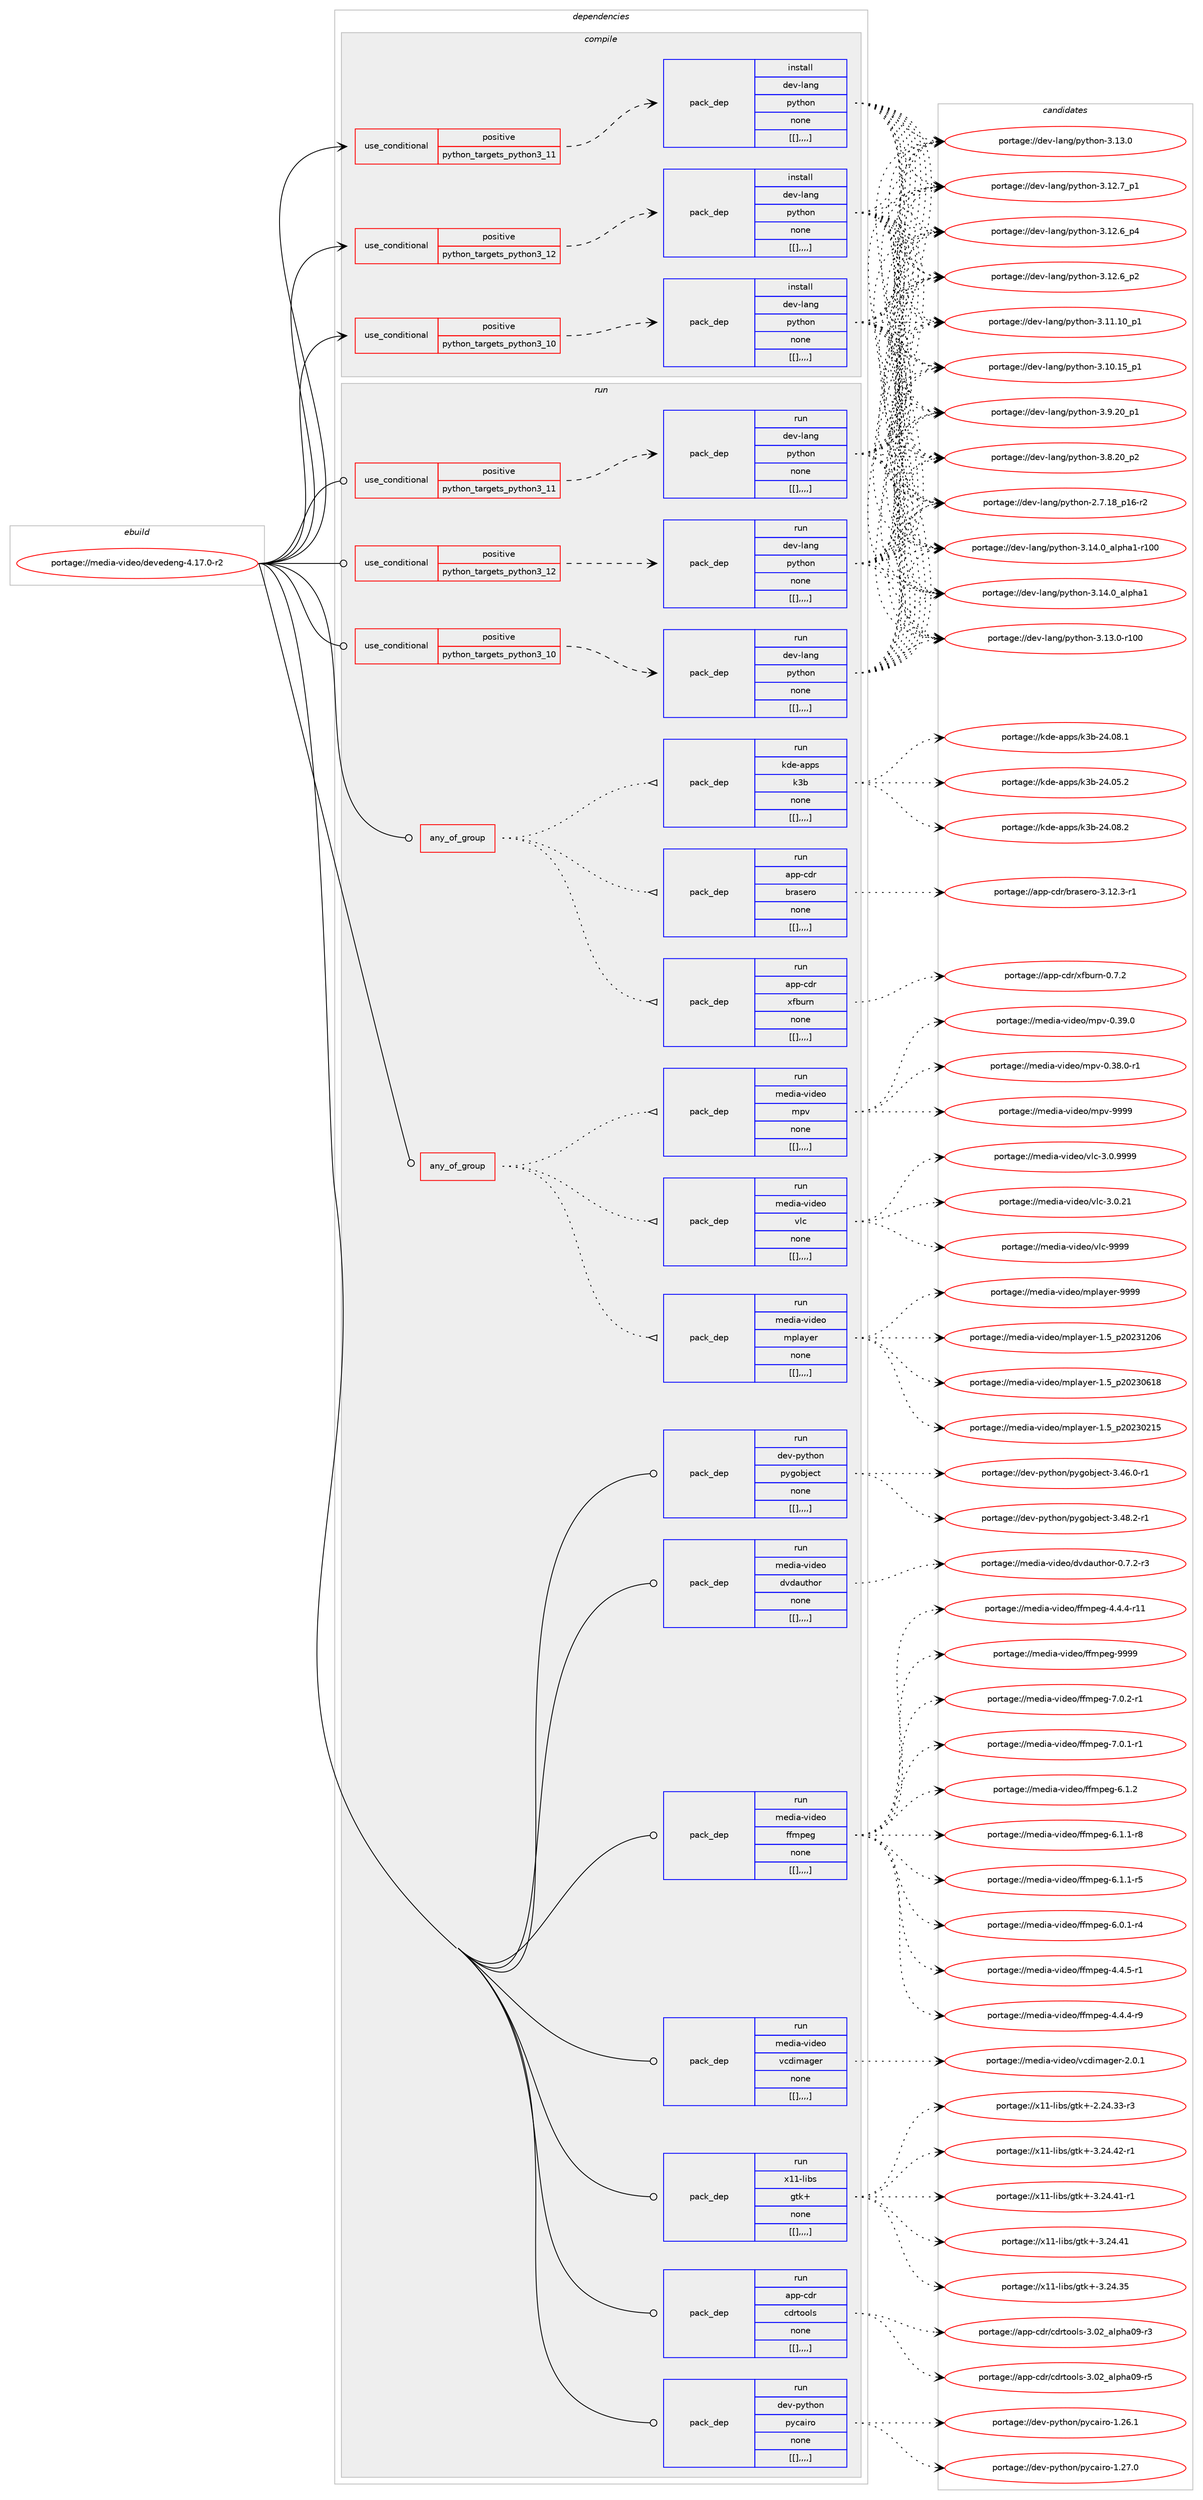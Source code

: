 digraph prolog {

# *************
# Graph options
# *************

newrank=true;
concentrate=true;
compound=true;
graph [rankdir=LR,fontname=Helvetica,fontsize=10,ranksep=1.5];#, ranksep=2.5, nodesep=0.2];
edge  [arrowhead=vee];
node  [fontname=Helvetica,fontsize=10];

# **********
# The ebuild
# **********

subgraph cluster_leftcol {
color=gray;
label=<<i>ebuild</i>>;
id [label="portage://media-video/devedeng-4.17.0-r2", color=red, width=4, href="../media-video/devedeng-4.17.0-r2.svg"];
}

# ****************
# The dependencies
# ****************

subgraph cluster_midcol {
color=gray;
label=<<i>dependencies</i>>;
subgraph cluster_compile {
fillcolor="#eeeeee";
style=filled;
label=<<i>compile</i>>;
subgraph cond88256 {
dependency346392 [label=<<TABLE BORDER="0" CELLBORDER="1" CELLSPACING="0" CELLPADDING="4"><TR><TD ROWSPAN="3" CELLPADDING="10">use_conditional</TD></TR><TR><TD>positive</TD></TR><TR><TD>python_targets_python3_10</TD></TR></TABLE>>, shape=none, color=red];
subgraph pack255346 {
dependency346403 [label=<<TABLE BORDER="0" CELLBORDER="1" CELLSPACING="0" CELLPADDING="4" WIDTH="220"><TR><TD ROWSPAN="6" CELLPADDING="30">pack_dep</TD></TR><TR><TD WIDTH="110">install</TD></TR><TR><TD>dev-lang</TD></TR><TR><TD>python</TD></TR><TR><TD>none</TD></TR><TR><TD>[[],,,,]</TD></TR></TABLE>>, shape=none, color=blue];
}
dependency346392:e -> dependency346403:w [weight=20,style="dashed",arrowhead="vee"];
}
id:e -> dependency346392:w [weight=20,style="solid",arrowhead="vee"];
subgraph cond88264 {
dependency346421 [label=<<TABLE BORDER="0" CELLBORDER="1" CELLSPACING="0" CELLPADDING="4"><TR><TD ROWSPAN="3" CELLPADDING="10">use_conditional</TD></TR><TR><TD>positive</TD></TR><TR><TD>python_targets_python3_11</TD></TR></TABLE>>, shape=none, color=red];
subgraph pack255364 {
dependency346428 [label=<<TABLE BORDER="0" CELLBORDER="1" CELLSPACING="0" CELLPADDING="4" WIDTH="220"><TR><TD ROWSPAN="6" CELLPADDING="30">pack_dep</TD></TR><TR><TD WIDTH="110">install</TD></TR><TR><TD>dev-lang</TD></TR><TR><TD>python</TD></TR><TR><TD>none</TD></TR><TR><TD>[[],,,,]</TD></TR></TABLE>>, shape=none, color=blue];
}
dependency346421:e -> dependency346428:w [weight=20,style="dashed",arrowhead="vee"];
}
id:e -> dependency346421:w [weight=20,style="solid",arrowhead="vee"];
subgraph cond88276 {
dependency346444 [label=<<TABLE BORDER="0" CELLBORDER="1" CELLSPACING="0" CELLPADDING="4"><TR><TD ROWSPAN="3" CELLPADDING="10">use_conditional</TD></TR><TR><TD>positive</TD></TR><TR><TD>python_targets_python3_12</TD></TR></TABLE>>, shape=none, color=red];
subgraph pack255376 {
dependency346448 [label=<<TABLE BORDER="0" CELLBORDER="1" CELLSPACING="0" CELLPADDING="4" WIDTH="220"><TR><TD ROWSPAN="6" CELLPADDING="30">pack_dep</TD></TR><TR><TD WIDTH="110">install</TD></TR><TR><TD>dev-lang</TD></TR><TR><TD>python</TD></TR><TR><TD>none</TD></TR><TR><TD>[[],,,,]</TD></TR></TABLE>>, shape=none, color=blue];
}
dependency346444:e -> dependency346448:w [weight=20,style="dashed",arrowhead="vee"];
}
id:e -> dependency346444:w [weight=20,style="solid",arrowhead="vee"];
}
subgraph cluster_compileandrun {
fillcolor="#eeeeee";
style=filled;
label=<<i>compile and run</i>>;
}
subgraph cluster_run {
fillcolor="#eeeeee";
style=filled;
label=<<i>run</i>>;
subgraph any2615 {
dependency346451 [label=<<TABLE BORDER="0" CELLBORDER="1" CELLSPACING="0" CELLPADDING="4"><TR><TD CELLPADDING="10">any_of_group</TD></TR></TABLE>>, shape=none, color=red];subgraph pack255378 {
dependency346453 [label=<<TABLE BORDER="0" CELLBORDER="1" CELLSPACING="0" CELLPADDING="4" WIDTH="220"><TR><TD ROWSPAN="6" CELLPADDING="30">pack_dep</TD></TR><TR><TD WIDTH="110">run</TD></TR><TR><TD>app-cdr</TD></TR><TR><TD>brasero</TD></TR><TR><TD>none</TD></TR><TR><TD>[[],,,,]</TD></TR></TABLE>>, shape=none, color=blue];
}
dependency346451:e -> dependency346453:w [weight=20,style="dotted",arrowhead="oinv"];
subgraph pack255381 {
dependency346463 [label=<<TABLE BORDER="0" CELLBORDER="1" CELLSPACING="0" CELLPADDING="4" WIDTH="220"><TR><TD ROWSPAN="6" CELLPADDING="30">pack_dep</TD></TR><TR><TD WIDTH="110">run</TD></TR><TR><TD>kde-apps</TD></TR><TR><TD>k3b</TD></TR><TR><TD>none</TD></TR><TR><TD>[[],,,,]</TD></TR></TABLE>>, shape=none, color=blue];
}
dependency346451:e -> dependency346463:w [weight=20,style="dotted",arrowhead="oinv"];
subgraph pack255516 {
dependency346662 [label=<<TABLE BORDER="0" CELLBORDER="1" CELLSPACING="0" CELLPADDING="4" WIDTH="220"><TR><TD ROWSPAN="6" CELLPADDING="30">pack_dep</TD></TR><TR><TD WIDTH="110">run</TD></TR><TR><TD>app-cdr</TD></TR><TR><TD>xfburn</TD></TR><TR><TD>none</TD></TR><TR><TD>[[],,,,]</TD></TR></TABLE>>, shape=none, color=blue];
}
dependency346451:e -> dependency346662:w [weight=20,style="dotted",arrowhead="oinv"];
}
id:e -> dependency346451:w [weight=20,style="solid",arrowhead="odot"];
subgraph any2618 {
dependency346671 [label=<<TABLE BORDER="0" CELLBORDER="1" CELLSPACING="0" CELLPADDING="4"><TR><TD CELLPADDING="10">any_of_group</TD></TR></TABLE>>, shape=none, color=red];subgraph pack255524 {
dependency346677 [label=<<TABLE BORDER="0" CELLBORDER="1" CELLSPACING="0" CELLPADDING="4" WIDTH="220"><TR><TD ROWSPAN="6" CELLPADDING="30">pack_dep</TD></TR><TR><TD WIDTH="110">run</TD></TR><TR><TD>media-video</TD></TR><TR><TD>vlc</TD></TR><TR><TD>none</TD></TR><TR><TD>[[],,,,]</TD></TR></TABLE>>, shape=none, color=blue];
}
dependency346671:e -> dependency346677:w [weight=20,style="dotted",arrowhead="oinv"];
subgraph pack255530 {
dependency346686 [label=<<TABLE BORDER="0" CELLBORDER="1" CELLSPACING="0" CELLPADDING="4" WIDTH="220"><TR><TD ROWSPAN="6" CELLPADDING="30">pack_dep</TD></TR><TR><TD WIDTH="110">run</TD></TR><TR><TD>media-video</TD></TR><TR><TD>mpv</TD></TR><TR><TD>none</TD></TR><TR><TD>[[],,,,]</TD></TR></TABLE>>, shape=none, color=blue];
}
dependency346671:e -> dependency346686:w [weight=20,style="dotted",arrowhead="oinv"];
subgraph pack255534 {
dependency346692 [label=<<TABLE BORDER="0" CELLBORDER="1" CELLSPACING="0" CELLPADDING="4" WIDTH="220"><TR><TD ROWSPAN="6" CELLPADDING="30">pack_dep</TD></TR><TR><TD WIDTH="110">run</TD></TR><TR><TD>media-video</TD></TR><TR><TD>mplayer</TD></TR><TR><TD>none</TD></TR><TR><TD>[[],,,,]</TD></TR></TABLE>>, shape=none, color=blue];
}
dependency346671:e -> dependency346692:w [weight=20,style="dotted",arrowhead="oinv"];
}
id:e -> dependency346671:w [weight=20,style="solid",arrowhead="odot"];
subgraph cond88357 {
dependency346697 [label=<<TABLE BORDER="0" CELLBORDER="1" CELLSPACING="0" CELLPADDING="4"><TR><TD ROWSPAN="3" CELLPADDING="10">use_conditional</TD></TR><TR><TD>positive</TD></TR><TR><TD>python_targets_python3_10</TD></TR></TABLE>>, shape=none, color=red];
subgraph pack255539 {
dependency346698 [label=<<TABLE BORDER="0" CELLBORDER="1" CELLSPACING="0" CELLPADDING="4" WIDTH="220"><TR><TD ROWSPAN="6" CELLPADDING="30">pack_dep</TD></TR><TR><TD WIDTH="110">run</TD></TR><TR><TD>dev-lang</TD></TR><TR><TD>python</TD></TR><TR><TD>none</TD></TR><TR><TD>[[],,,,]</TD></TR></TABLE>>, shape=none, color=blue];
}
dependency346697:e -> dependency346698:w [weight=20,style="dashed",arrowhead="vee"];
}
id:e -> dependency346697:w [weight=20,style="solid",arrowhead="odot"];
subgraph cond88359 {
dependency346703 [label=<<TABLE BORDER="0" CELLBORDER="1" CELLSPACING="0" CELLPADDING="4"><TR><TD ROWSPAN="3" CELLPADDING="10">use_conditional</TD></TR><TR><TD>positive</TD></TR><TR><TD>python_targets_python3_11</TD></TR></TABLE>>, shape=none, color=red];
subgraph pack255543 {
dependency346704 [label=<<TABLE BORDER="0" CELLBORDER="1" CELLSPACING="0" CELLPADDING="4" WIDTH="220"><TR><TD ROWSPAN="6" CELLPADDING="30">pack_dep</TD></TR><TR><TD WIDTH="110">run</TD></TR><TR><TD>dev-lang</TD></TR><TR><TD>python</TD></TR><TR><TD>none</TD></TR><TR><TD>[[],,,,]</TD></TR></TABLE>>, shape=none, color=blue];
}
dependency346703:e -> dependency346704:w [weight=20,style="dashed",arrowhead="vee"];
}
id:e -> dependency346703:w [weight=20,style="solid",arrowhead="odot"];
subgraph cond88362 {
dependency346709 [label=<<TABLE BORDER="0" CELLBORDER="1" CELLSPACING="0" CELLPADDING="4"><TR><TD ROWSPAN="3" CELLPADDING="10">use_conditional</TD></TR><TR><TD>positive</TD></TR><TR><TD>python_targets_python3_12</TD></TR></TABLE>>, shape=none, color=red];
subgraph pack255666 {
dependency346910 [label=<<TABLE BORDER="0" CELLBORDER="1" CELLSPACING="0" CELLPADDING="4" WIDTH="220"><TR><TD ROWSPAN="6" CELLPADDING="30">pack_dep</TD></TR><TR><TD WIDTH="110">run</TD></TR><TR><TD>dev-lang</TD></TR><TR><TD>python</TD></TR><TR><TD>none</TD></TR><TR><TD>[[],,,,]</TD></TR></TABLE>>, shape=none, color=blue];
}
dependency346709:e -> dependency346910:w [weight=20,style="dashed",arrowhead="vee"];
}
id:e -> dependency346709:w [weight=20,style="solid",arrowhead="odot"];
subgraph pack255680 {
dependency346951 [label=<<TABLE BORDER="0" CELLBORDER="1" CELLSPACING="0" CELLPADDING="4" WIDTH="220"><TR><TD ROWSPAN="6" CELLPADDING="30">pack_dep</TD></TR><TR><TD WIDTH="110">run</TD></TR><TR><TD>app-cdr</TD></TR><TR><TD>cdrtools</TD></TR><TR><TD>none</TD></TR><TR><TD>[[],,,,]</TD></TR></TABLE>>, shape=none, color=blue];
}
id:e -> dependency346951:w [weight=20,style="solid",arrowhead="odot"];
subgraph pack255715 {
dependency346983 [label=<<TABLE BORDER="0" CELLBORDER="1" CELLSPACING="0" CELLPADDING="4" WIDTH="220"><TR><TD ROWSPAN="6" CELLPADDING="30">pack_dep</TD></TR><TR><TD WIDTH="110">run</TD></TR><TR><TD>dev-python</TD></TR><TR><TD>pycairo</TD></TR><TR><TD>none</TD></TR><TR><TD>[[],,,,]</TD></TR></TABLE>>, shape=none, color=blue];
}
id:e -> dependency346983:w [weight=20,style="solid",arrowhead="odot"];
subgraph pack255720 {
dependency346990 [label=<<TABLE BORDER="0" CELLBORDER="1" CELLSPACING="0" CELLPADDING="4" WIDTH="220"><TR><TD ROWSPAN="6" CELLPADDING="30">pack_dep</TD></TR><TR><TD WIDTH="110">run</TD></TR><TR><TD>dev-python</TD></TR><TR><TD>pygobject</TD></TR><TR><TD>none</TD></TR><TR><TD>[[],,,,]</TD></TR></TABLE>>, shape=none, color=blue];
}
id:e -> dependency346990:w [weight=20,style="solid",arrowhead="odot"];
subgraph pack255729 {
dependency347002 [label=<<TABLE BORDER="0" CELLBORDER="1" CELLSPACING="0" CELLPADDING="4" WIDTH="220"><TR><TD ROWSPAN="6" CELLPADDING="30">pack_dep</TD></TR><TR><TD WIDTH="110">run</TD></TR><TR><TD>media-video</TD></TR><TR><TD>dvdauthor</TD></TR><TR><TD>none</TD></TR><TR><TD>[[],,,,]</TD></TR></TABLE>>, shape=none, color=blue];
}
id:e -> dependency347002:w [weight=20,style="solid",arrowhead="odot"];
subgraph pack255736 {
dependency347029 [label=<<TABLE BORDER="0" CELLBORDER="1" CELLSPACING="0" CELLPADDING="4" WIDTH="220"><TR><TD ROWSPAN="6" CELLPADDING="30">pack_dep</TD></TR><TR><TD WIDTH="110">run</TD></TR><TR><TD>media-video</TD></TR><TR><TD>ffmpeg</TD></TR><TR><TD>none</TD></TR><TR><TD>[[],,,,]</TD></TR></TABLE>>, shape=none, color=blue];
}
id:e -> dependency347029:w [weight=20,style="solid",arrowhead="odot"];
subgraph pack255753 {
dependency347036 [label=<<TABLE BORDER="0" CELLBORDER="1" CELLSPACING="0" CELLPADDING="4" WIDTH="220"><TR><TD ROWSPAN="6" CELLPADDING="30">pack_dep</TD></TR><TR><TD WIDTH="110">run</TD></TR><TR><TD>media-video</TD></TR><TR><TD>vcdimager</TD></TR><TR><TD>none</TD></TR><TR><TD>[[],,,,]</TD></TR></TABLE>>, shape=none, color=blue];
}
id:e -> dependency347036:w [weight=20,style="solid",arrowhead="odot"];
subgraph pack255757 {
dependency347048 [label=<<TABLE BORDER="0" CELLBORDER="1" CELLSPACING="0" CELLPADDING="4" WIDTH="220"><TR><TD ROWSPAN="6" CELLPADDING="30">pack_dep</TD></TR><TR><TD WIDTH="110">run</TD></TR><TR><TD>x11-libs</TD></TR><TR><TD>gtk+</TD></TR><TR><TD>none</TD></TR><TR><TD>[[],,,,]</TD></TR></TABLE>>, shape=none, color=blue];
}
id:e -> dependency347048:w [weight=20,style="solid",arrowhead="odot"];
}
}

# **************
# The candidates
# **************

subgraph cluster_choices {
rank=same;
color=gray;
label=<<i>candidates</i>>;

subgraph choice254308 {
color=black;
nodesep=1;
choice100101118451089711010347112121116104111110455146495246489597108112104974945114494848 [label="portage://dev-lang/python-3.14.0_alpha1-r100", color=red, width=4,href="../dev-lang/python-3.14.0_alpha1-r100.svg"];
choice1001011184510897110103471121211161041111104551464952464895971081121049749 [label="portage://dev-lang/python-3.14.0_alpha1", color=red, width=4,href="../dev-lang/python-3.14.0_alpha1.svg"];
choice1001011184510897110103471121211161041111104551464951464845114494848 [label="portage://dev-lang/python-3.13.0-r100", color=red, width=4,href="../dev-lang/python-3.13.0-r100.svg"];
choice10010111845108971101034711212111610411111045514649514648 [label="portage://dev-lang/python-3.13.0", color=red, width=4,href="../dev-lang/python-3.13.0.svg"];
choice100101118451089711010347112121116104111110455146495046559511249 [label="portage://dev-lang/python-3.12.7_p1", color=red, width=4,href="../dev-lang/python-3.12.7_p1.svg"];
choice100101118451089711010347112121116104111110455146495046549511252 [label="portage://dev-lang/python-3.12.6_p4", color=red, width=4,href="../dev-lang/python-3.12.6_p4.svg"];
choice100101118451089711010347112121116104111110455146495046549511250 [label="portage://dev-lang/python-3.12.6_p2", color=red, width=4,href="../dev-lang/python-3.12.6_p2.svg"];
choice10010111845108971101034711212111610411111045514649494649489511249 [label="portage://dev-lang/python-3.11.10_p1", color=red, width=4,href="../dev-lang/python-3.11.10_p1.svg"];
choice10010111845108971101034711212111610411111045514649484649539511249 [label="portage://dev-lang/python-3.10.15_p1", color=red, width=4,href="../dev-lang/python-3.10.15_p1.svg"];
choice100101118451089711010347112121116104111110455146574650489511249 [label="portage://dev-lang/python-3.9.20_p1", color=red, width=4,href="../dev-lang/python-3.9.20_p1.svg"];
choice100101118451089711010347112121116104111110455146564650489511250 [label="portage://dev-lang/python-3.8.20_p2", color=red, width=4,href="../dev-lang/python-3.8.20_p2.svg"];
choice100101118451089711010347112121116104111110455046554649569511249544511450 [label="portage://dev-lang/python-2.7.18_p16-r2", color=red, width=4,href="../dev-lang/python-2.7.18_p16-r2.svg"];
dependency346403:e -> choice100101118451089711010347112121116104111110455146495246489597108112104974945114494848:w [style=dotted,weight="100"];
dependency346403:e -> choice1001011184510897110103471121211161041111104551464952464895971081121049749:w [style=dotted,weight="100"];
dependency346403:e -> choice1001011184510897110103471121211161041111104551464951464845114494848:w [style=dotted,weight="100"];
dependency346403:e -> choice10010111845108971101034711212111610411111045514649514648:w [style=dotted,weight="100"];
dependency346403:e -> choice100101118451089711010347112121116104111110455146495046559511249:w [style=dotted,weight="100"];
dependency346403:e -> choice100101118451089711010347112121116104111110455146495046549511252:w [style=dotted,weight="100"];
dependency346403:e -> choice100101118451089711010347112121116104111110455146495046549511250:w [style=dotted,weight="100"];
dependency346403:e -> choice10010111845108971101034711212111610411111045514649494649489511249:w [style=dotted,weight="100"];
dependency346403:e -> choice10010111845108971101034711212111610411111045514649484649539511249:w [style=dotted,weight="100"];
dependency346403:e -> choice100101118451089711010347112121116104111110455146574650489511249:w [style=dotted,weight="100"];
dependency346403:e -> choice100101118451089711010347112121116104111110455146564650489511250:w [style=dotted,weight="100"];
dependency346403:e -> choice100101118451089711010347112121116104111110455046554649569511249544511450:w [style=dotted,weight="100"];
}
subgraph choice254319 {
color=black;
nodesep=1;
choice100101118451089711010347112121116104111110455146495246489597108112104974945114494848 [label="portage://dev-lang/python-3.14.0_alpha1-r100", color=red, width=4,href="../dev-lang/python-3.14.0_alpha1-r100.svg"];
choice1001011184510897110103471121211161041111104551464952464895971081121049749 [label="portage://dev-lang/python-3.14.0_alpha1", color=red, width=4,href="../dev-lang/python-3.14.0_alpha1.svg"];
choice1001011184510897110103471121211161041111104551464951464845114494848 [label="portage://dev-lang/python-3.13.0-r100", color=red, width=4,href="../dev-lang/python-3.13.0-r100.svg"];
choice10010111845108971101034711212111610411111045514649514648 [label="portage://dev-lang/python-3.13.0", color=red, width=4,href="../dev-lang/python-3.13.0.svg"];
choice100101118451089711010347112121116104111110455146495046559511249 [label="portage://dev-lang/python-3.12.7_p1", color=red, width=4,href="../dev-lang/python-3.12.7_p1.svg"];
choice100101118451089711010347112121116104111110455146495046549511252 [label="portage://dev-lang/python-3.12.6_p4", color=red, width=4,href="../dev-lang/python-3.12.6_p4.svg"];
choice100101118451089711010347112121116104111110455146495046549511250 [label="portage://dev-lang/python-3.12.6_p2", color=red, width=4,href="../dev-lang/python-3.12.6_p2.svg"];
choice10010111845108971101034711212111610411111045514649494649489511249 [label="portage://dev-lang/python-3.11.10_p1", color=red, width=4,href="../dev-lang/python-3.11.10_p1.svg"];
choice10010111845108971101034711212111610411111045514649484649539511249 [label="portage://dev-lang/python-3.10.15_p1", color=red, width=4,href="../dev-lang/python-3.10.15_p1.svg"];
choice100101118451089711010347112121116104111110455146574650489511249 [label="portage://dev-lang/python-3.9.20_p1", color=red, width=4,href="../dev-lang/python-3.9.20_p1.svg"];
choice100101118451089711010347112121116104111110455146564650489511250 [label="portage://dev-lang/python-3.8.20_p2", color=red, width=4,href="../dev-lang/python-3.8.20_p2.svg"];
choice100101118451089711010347112121116104111110455046554649569511249544511450 [label="portage://dev-lang/python-2.7.18_p16-r2", color=red, width=4,href="../dev-lang/python-2.7.18_p16-r2.svg"];
dependency346428:e -> choice100101118451089711010347112121116104111110455146495246489597108112104974945114494848:w [style=dotted,weight="100"];
dependency346428:e -> choice1001011184510897110103471121211161041111104551464952464895971081121049749:w [style=dotted,weight="100"];
dependency346428:e -> choice1001011184510897110103471121211161041111104551464951464845114494848:w [style=dotted,weight="100"];
dependency346428:e -> choice10010111845108971101034711212111610411111045514649514648:w [style=dotted,weight="100"];
dependency346428:e -> choice100101118451089711010347112121116104111110455146495046559511249:w [style=dotted,weight="100"];
dependency346428:e -> choice100101118451089711010347112121116104111110455146495046549511252:w [style=dotted,weight="100"];
dependency346428:e -> choice100101118451089711010347112121116104111110455146495046549511250:w [style=dotted,weight="100"];
dependency346428:e -> choice10010111845108971101034711212111610411111045514649494649489511249:w [style=dotted,weight="100"];
dependency346428:e -> choice10010111845108971101034711212111610411111045514649484649539511249:w [style=dotted,weight="100"];
dependency346428:e -> choice100101118451089711010347112121116104111110455146574650489511249:w [style=dotted,weight="100"];
dependency346428:e -> choice100101118451089711010347112121116104111110455146564650489511250:w [style=dotted,weight="100"];
dependency346428:e -> choice100101118451089711010347112121116104111110455046554649569511249544511450:w [style=dotted,weight="100"];
}
subgraph choice254386 {
color=black;
nodesep=1;
choice100101118451089711010347112121116104111110455146495246489597108112104974945114494848 [label="portage://dev-lang/python-3.14.0_alpha1-r100", color=red, width=4,href="../dev-lang/python-3.14.0_alpha1-r100.svg"];
choice1001011184510897110103471121211161041111104551464952464895971081121049749 [label="portage://dev-lang/python-3.14.0_alpha1", color=red, width=4,href="../dev-lang/python-3.14.0_alpha1.svg"];
choice1001011184510897110103471121211161041111104551464951464845114494848 [label="portage://dev-lang/python-3.13.0-r100", color=red, width=4,href="../dev-lang/python-3.13.0-r100.svg"];
choice10010111845108971101034711212111610411111045514649514648 [label="portage://dev-lang/python-3.13.0", color=red, width=4,href="../dev-lang/python-3.13.0.svg"];
choice100101118451089711010347112121116104111110455146495046559511249 [label="portage://dev-lang/python-3.12.7_p1", color=red, width=4,href="../dev-lang/python-3.12.7_p1.svg"];
choice100101118451089711010347112121116104111110455146495046549511252 [label="portage://dev-lang/python-3.12.6_p4", color=red, width=4,href="../dev-lang/python-3.12.6_p4.svg"];
choice100101118451089711010347112121116104111110455146495046549511250 [label="portage://dev-lang/python-3.12.6_p2", color=red, width=4,href="../dev-lang/python-3.12.6_p2.svg"];
choice10010111845108971101034711212111610411111045514649494649489511249 [label="portage://dev-lang/python-3.11.10_p1", color=red, width=4,href="../dev-lang/python-3.11.10_p1.svg"];
choice10010111845108971101034711212111610411111045514649484649539511249 [label="portage://dev-lang/python-3.10.15_p1", color=red, width=4,href="../dev-lang/python-3.10.15_p1.svg"];
choice100101118451089711010347112121116104111110455146574650489511249 [label="portage://dev-lang/python-3.9.20_p1", color=red, width=4,href="../dev-lang/python-3.9.20_p1.svg"];
choice100101118451089711010347112121116104111110455146564650489511250 [label="portage://dev-lang/python-3.8.20_p2", color=red, width=4,href="../dev-lang/python-3.8.20_p2.svg"];
choice100101118451089711010347112121116104111110455046554649569511249544511450 [label="portage://dev-lang/python-2.7.18_p16-r2", color=red, width=4,href="../dev-lang/python-2.7.18_p16-r2.svg"];
dependency346448:e -> choice100101118451089711010347112121116104111110455146495246489597108112104974945114494848:w [style=dotted,weight="100"];
dependency346448:e -> choice1001011184510897110103471121211161041111104551464952464895971081121049749:w [style=dotted,weight="100"];
dependency346448:e -> choice1001011184510897110103471121211161041111104551464951464845114494848:w [style=dotted,weight="100"];
dependency346448:e -> choice10010111845108971101034711212111610411111045514649514648:w [style=dotted,weight="100"];
dependency346448:e -> choice100101118451089711010347112121116104111110455146495046559511249:w [style=dotted,weight="100"];
dependency346448:e -> choice100101118451089711010347112121116104111110455146495046549511252:w [style=dotted,weight="100"];
dependency346448:e -> choice100101118451089711010347112121116104111110455146495046549511250:w [style=dotted,weight="100"];
dependency346448:e -> choice10010111845108971101034711212111610411111045514649494649489511249:w [style=dotted,weight="100"];
dependency346448:e -> choice10010111845108971101034711212111610411111045514649484649539511249:w [style=dotted,weight="100"];
dependency346448:e -> choice100101118451089711010347112121116104111110455146574650489511249:w [style=dotted,weight="100"];
dependency346448:e -> choice100101118451089711010347112121116104111110455146564650489511250:w [style=dotted,weight="100"];
dependency346448:e -> choice100101118451089711010347112121116104111110455046554649569511249544511450:w [style=dotted,weight="100"];
}
subgraph choice254424 {
color=black;
nodesep=1;
choice971121124599100114479811497115101114111455146495046514511449 [label="portage://app-cdr/brasero-3.12.3-r1", color=red, width=4,href="../app-cdr/brasero-3.12.3-r1.svg"];
dependency346453:e -> choice971121124599100114479811497115101114111455146495046514511449:w [style=dotted,weight="100"];
}
subgraph choice254428 {
color=black;
nodesep=1;
choice10710010145971121121154710751984550524648564650 [label="portage://kde-apps/k3b-24.08.2", color=red, width=4,href="../kde-apps/k3b-24.08.2.svg"];
choice10710010145971121121154710751984550524648564649 [label="portage://kde-apps/k3b-24.08.1", color=red, width=4,href="../kde-apps/k3b-24.08.1.svg"];
choice10710010145971121121154710751984550524648534650 [label="portage://kde-apps/k3b-24.05.2", color=red, width=4,href="../kde-apps/k3b-24.05.2.svg"];
dependency346463:e -> choice10710010145971121121154710751984550524648564650:w [style=dotted,weight="100"];
dependency346463:e -> choice10710010145971121121154710751984550524648564649:w [style=dotted,weight="100"];
dependency346463:e -> choice10710010145971121121154710751984550524648534650:w [style=dotted,weight="100"];
}
subgraph choice254446 {
color=black;
nodesep=1;
choice9711211245991001144712010298117114110454846554650 [label="portage://app-cdr/xfburn-0.7.2", color=red, width=4,href="../app-cdr/xfburn-0.7.2.svg"];
dependency346662:e -> choice9711211245991001144712010298117114110454846554650:w [style=dotted,weight="100"];
}
subgraph choice254451 {
color=black;
nodesep=1;
choice109101100105974511810510010111147118108994557575757 [label="portage://media-video/vlc-9999", color=red, width=4,href="../media-video/vlc-9999.svg"];
choice10910110010597451181051001011114711810899455146484657575757 [label="portage://media-video/vlc-3.0.9999", color=red, width=4,href="../media-video/vlc-3.0.9999.svg"];
choice1091011001059745118105100101111471181089945514648465049 [label="portage://media-video/vlc-3.0.21", color=red, width=4,href="../media-video/vlc-3.0.21.svg"];
dependency346677:e -> choice109101100105974511810510010111147118108994557575757:w [style=dotted,weight="100"];
dependency346677:e -> choice10910110010597451181051001011114711810899455146484657575757:w [style=dotted,weight="100"];
dependency346677:e -> choice1091011001059745118105100101111471181089945514648465049:w [style=dotted,weight="100"];
}
subgraph choice254475 {
color=black;
nodesep=1;
choice1091011001059745118105100101111471091121184557575757 [label="portage://media-video/mpv-9999", color=red, width=4,href="../media-video/mpv-9999.svg"];
choice10910110010597451181051001011114710911211845484651574648 [label="portage://media-video/mpv-0.39.0", color=red, width=4,href="../media-video/mpv-0.39.0.svg"];
choice109101100105974511810510010111147109112118454846515646484511449 [label="portage://media-video/mpv-0.38.0-r1", color=red, width=4,href="../media-video/mpv-0.38.0-r1.svg"];
dependency346686:e -> choice1091011001059745118105100101111471091121184557575757:w [style=dotted,weight="100"];
dependency346686:e -> choice10910110010597451181051001011114710911211845484651574648:w [style=dotted,weight="100"];
dependency346686:e -> choice109101100105974511810510010111147109112118454846515646484511449:w [style=dotted,weight="100"];
}
subgraph choice254478 {
color=black;
nodesep=1;
choice109101100105974511810510010111147109112108971211011144557575757 [label="portage://media-video/mplayer-9999", color=red, width=4,href="../media-video/mplayer-9999.svg"];
choice1091011001059745118105100101111471091121089712110111445494653951125048505149504854 [label="portage://media-video/mplayer-1.5_p20231206", color=red, width=4,href="../media-video/mplayer-1.5_p20231206.svg"];
choice1091011001059745118105100101111471091121089712110111445494653951125048505148544956 [label="portage://media-video/mplayer-1.5_p20230618", color=red, width=4,href="../media-video/mplayer-1.5_p20230618.svg"];
choice1091011001059745118105100101111471091121089712110111445494653951125048505148504953 [label="portage://media-video/mplayer-1.5_p20230215", color=red, width=4,href="../media-video/mplayer-1.5_p20230215.svg"];
dependency346692:e -> choice109101100105974511810510010111147109112108971211011144557575757:w [style=dotted,weight="100"];
dependency346692:e -> choice1091011001059745118105100101111471091121089712110111445494653951125048505149504854:w [style=dotted,weight="100"];
dependency346692:e -> choice1091011001059745118105100101111471091121089712110111445494653951125048505148544956:w [style=dotted,weight="100"];
dependency346692:e -> choice1091011001059745118105100101111471091121089712110111445494653951125048505148504953:w [style=dotted,weight="100"];
}
subgraph choice254494 {
color=black;
nodesep=1;
choice100101118451089711010347112121116104111110455146495246489597108112104974945114494848 [label="portage://dev-lang/python-3.14.0_alpha1-r100", color=red, width=4,href="../dev-lang/python-3.14.0_alpha1-r100.svg"];
choice1001011184510897110103471121211161041111104551464952464895971081121049749 [label="portage://dev-lang/python-3.14.0_alpha1", color=red, width=4,href="../dev-lang/python-3.14.0_alpha1.svg"];
choice1001011184510897110103471121211161041111104551464951464845114494848 [label="portage://dev-lang/python-3.13.0-r100", color=red, width=4,href="../dev-lang/python-3.13.0-r100.svg"];
choice10010111845108971101034711212111610411111045514649514648 [label="portage://dev-lang/python-3.13.0", color=red, width=4,href="../dev-lang/python-3.13.0.svg"];
choice100101118451089711010347112121116104111110455146495046559511249 [label="portage://dev-lang/python-3.12.7_p1", color=red, width=4,href="../dev-lang/python-3.12.7_p1.svg"];
choice100101118451089711010347112121116104111110455146495046549511252 [label="portage://dev-lang/python-3.12.6_p4", color=red, width=4,href="../dev-lang/python-3.12.6_p4.svg"];
choice100101118451089711010347112121116104111110455146495046549511250 [label="portage://dev-lang/python-3.12.6_p2", color=red, width=4,href="../dev-lang/python-3.12.6_p2.svg"];
choice10010111845108971101034711212111610411111045514649494649489511249 [label="portage://dev-lang/python-3.11.10_p1", color=red, width=4,href="../dev-lang/python-3.11.10_p1.svg"];
choice10010111845108971101034711212111610411111045514649484649539511249 [label="portage://dev-lang/python-3.10.15_p1", color=red, width=4,href="../dev-lang/python-3.10.15_p1.svg"];
choice100101118451089711010347112121116104111110455146574650489511249 [label="portage://dev-lang/python-3.9.20_p1", color=red, width=4,href="../dev-lang/python-3.9.20_p1.svg"];
choice100101118451089711010347112121116104111110455146564650489511250 [label="portage://dev-lang/python-3.8.20_p2", color=red, width=4,href="../dev-lang/python-3.8.20_p2.svg"];
choice100101118451089711010347112121116104111110455046554649569511249544511450 [label="portage://dev-lang/python-2.7.18_p16-r2", color=red, width=4,href="../dev-lang/python-2.7.18_p16-r2.svg"];
dependency346698:e -> choice100101118451089711010347112121116104111110455146495246489597108112104974945114494848:w [style=dotted,weight="100"];
dependency346698:e -> choice1001011184510897110103471121211161041111104551464952464895971081121049749:w [style=dotted,weight="100"];
dependency346698:e -> choice1001011184510897110103471121211161041111104551464951464845114494848:w [style=dotted,weight="100"];
dependency346698:e -> choice10010111845108971101034711212111610411111045514649514648:w [style=dotted,weight="100"];
dependency346698:e -> choice100101118451089711010347112121116104111110455146495046559511249:w [style=dotted,weight="100"];
dependency346698:e -> choice100101118451089711010347112121116104111110455146495046549511252:w [style=dotted,weight="100"];
dependency346698:e -> choice100101118451089711010347112121116104111110455146495046549511250:w [style=dotted,weight="100"];
dependency346698:e -> choice10010111845108971101034711212111610411111045514649494649489511249:w [style=dotted,weight="100"];
dependency346698:e -> choice10010111845108971101034711212111610411111045514649484649539511249:w [style=dotted,weight="100"];
dependency346698:e -> choice100101118451089711010347112121116104111110455146574650489511249:w [style=dotted,weight="100"];
dependency346698:e -> choice100101118451089711010347112121116104111110455146564650489511250:w [style=dotted,weight="100"];
dependency346698:e -> choice100101118451089711010347112121116104111110455046554649569511249544511450:w [style=dotted,weight="100"];
}
subgraph choice254568 {
color=black;
nodesep=1;
choice100101118451089711010347112121116104111110455146495246489597108112104974945114494848 [label="portage://dev-lang/python-3.14.0_alpha1-r100", color=red, width=4,href="../dev-lang/python-3.14.0_alpha1-r100.svg"];
choice1001011184510897110103471121211161041111104551464952464895971081121049749 [label="portage://dev-lang/python-3.14.0_alpha1", color=red, width=4,href="../dev-lang/python-3.14.0_alpha1.svg"];
choice1001011184510897110103471121211161041111104551464951464845114494848 [label="portage://dev-lang/python-3.13.0-r100", color=red, width=4,href="../dev-lang/python-3.13.0-r100.svg"];
choice10010111845108971101034711212111610411111045514649514648 [label="portage://dev-lang/python-3.13.0", color=red, width=4,href="../dev-lang/python-3.13.0.svg"];
choice100101118451089711010347112121116104111110455146495046559511249 [label="portage://dev-lang/python-3.12.7_p1", color=red, width=4,href="../dev-lang/python-3.12.7_p1.svg"];
choice100101118451089711010347112121116104111110455146495046549511252 [label="portage://dev-lang/python-3.12.6_p4", color=red, width=4,href="../dev-lang/python-3.12.6_p4.svg"];
choice100101118451089711010347112121116104111110455146495046549511250 [label="portage://dev-lang/python-3.12.6_p2", color=red, width=4,href="../dev-lang/python-3.12.6_p2.svg"];
choice10010111845108971101034711212111610411111045514649494649489511249 [label="portage://dev-lang/python-3.11.10_p1", color=red, width=4,href="../dev-lang/python-3.11.10_p1.svg"];
choice10010111845108971101034711212111610411111045514649484649539511249 [label="portage://dev-lang/python-3.10.15_p1", color=red, width=4,href="../dev-lang/python-3.10.15_p1.svg"];
choice100101118451089711010347112121116104111110455146574650489511249 [label="portage://dev-lang/python-3.9.20_p1", color=red, width=4,href="../dev-lang/python-3.9.20_p1.svg"];
choice100101118451089711010347112121116104111110455146564650489511250 [label="portage://dev-lang/python-3.8.20_p2", color=red, width=4,href="../dev-lang/python-3.8.20_p2.svg"];
choice100101118451089711010347112121116104111110455046554649569511249544511450 [label="portage://dev-lang/python-2.7.18_p16-r2", color=red, width=4,href="../dev-lang/python-2.7.18_p16-r2.svg"];
dependency346704:e -> choice100101118451089711010347112121116104111110455146495246489597108112104974945114494848:w [style=dotted,weight="100"];
dependency346704:e -> choice1001011184510897110103471121211161041111104551464952464895971081121049749:w [style=dotted,weight="100"];
dependency346704:e -> choice1001011184510897110103471121211161041111104551464951464845114494848:w [style=dotted,weight="100"];
dependency346704:e -> choice10010111845108971101034711212111610411111045514649514648:w [style=dotted,weight="100"];
dependency346704:e -> choice100101118451089711010347112121116104111110455146495046559511249:w [style=dotted,weight="100"];
dependency346704:e -> choice100101118451089711010347112121116104111110455146495046549511252:w [style=dotted,weight="100"];
dependency346704:e -> choice100101118451089711010347112121116104111110455146495046549511250:w [style=dotted,weight="100"];
dependency346704:e -> choice10010111845108971101034711212111610411111045514649494649489511249:w [style=dotted,weight="100"];
dependency346704:e -> choice10010111845108971101034711212111610411111045514649484649539511249:w [style=dotted,weight="100"];
dependency346704:e -> choice100101118451089711010347112121116104111110455146574650489511249:w [style=dotted,weight="100"];
dependency346704:e -> choice100101118451089711010347112121116104111110455146564650489511250:w [style=dotted,weight="100"];
dependency346704:e -> choice100101118451089711010347112121116104111110455046554649569511249544511450:w [style=dotted,weight="100"];
}
subgraph choice254588 {
color=black;
nodesep=1;
choice100101118451089711010347112121116104111110455146495246489597108112104974945114494848 [label="portage://dev-lang/python-3.14.0_alpha1-r100", color=red, width=4,href="../dev-lang/python-3.14.0_alpha1-r100.svg"];
choice1001011184510897110103471121211161041111104551464952464895971081121049749 [label="portage://dev-lang/python-3.14.0_alpha1", color=red, width=4,href="../dev-lang/python-3.14.0_alpha1.svg"];
choice1001011184510897110103471121211161041111104551464951464845114494848 [label="portage://dev-lang/python-3.13.0-r100", color=red, width=4,href="../dev-lang/python-3.13.0-r100.svg"];
choice10010111845108971101034711212111610411111045514649514648 [label="portage://dev-lang/python-3.13.0", color=red, width=4,href="../dev-lang/python-3.13.0.svg"];
choice100101118451089711010347112121116104111110455146495046559511249 [label="portage://dev-lang/python-3.12.7_p1", color=red, width=4,href="../dev-lang/python-3.12.7_p1.svg"];
choice100101118451089711010347112121116104111110455146495046549511252 [label="portage://dev-lang/python-3.12.6_p4", color=red, width=4,href="../dev-lang/python-3.12.6_p4.svg"];
choice100101118451089711010347112121116104111110455146495046549511250 [label="portage://dev-lang/python-3.12.6_p2", color=red, width=4,href="../dev-lang/python-3.12.6_p2.svg"];
choice10010111845108971101034711212111610411111045514649494649489511249 [label="portage://dev-lang/python-3.11.10_p1", color=red, width=4,href="../dev-lang/python-3.11.10_p1.svg"];
choice10010111845108971101034711212111610411111045514649484649539511249 [label="portage://dev-lang/python-3.10.15_p1", color=red, width=4,href="../dev-lang/python-3.10.15_p1.svg"];
choice100101118451089711010347112121116104111110455146574650489511249 [label="portage://dev-lang/python-3.9.20_p1", color=red, width=4,href="../dev-lang/python-3.9.20_p1.svg"];
choice100101118451089711010347112121116104111110455146564650489511250 [label="portage://dev-lang/python-3.8.20_p2", color=red, width=4,href="../dev-lang/python-3.8.20_p2.svg"];
choice100101118451089711010347112121116104111110455046554649569511249544511450 [label="portage://dev-lang/python-2.7.18_p16-r2", color=red, width=4,href="../dev-lang/python-2.7.18_p16-r2.svg"];
dependency346910:e -> choice100101118451089711010347112121116104111110455146495246489597108112104974945114494848:w [style=dotted,weight="100"];
dependency346910:e -> choice1001011184510897110103471121211161041111104551464952464895971081121049749:w [style=dotted,weight="100"];
dependency346910:e -> choice1001011184510897110103471121211161041111104551464951464845114494848:w [style=dotted,weight="100"];
dependency346910:e -> choice10010111845108971101034711212111610411111045514649514648:w [style=dotted,weight="100"];
dependency346910:e -> choice100101118451089711010347112121116104111110455146495046559511249:w [style=dotted,weight="100"];
dependency346910:e -> choice100101118451089711010347112121116104111110455146495046549511252:w [style=dotted,weight="100"];
dependency346910:e -> choice100101118451089711010347112121116104111110455146495046549511250:w [style=dotted,weight="100"];
dependency346910:e -> choice10010111845108971101034711212111610411111045514649494649489511249:w [style=dotted,weight="100"];
dependency346910:e -> choice10010111845108971101034711212111610411111045514649484649539511249:w [style=dotted,weight="100"];
dependency346910:e -> choice100101118451089711010347112121116104111110455146574650489511249:w [style=dotted,weight="100"];
dependency346910:e -> choice100101118451089711010347112121116104111110455146564650489511250:w [style=dotted,weight="100"];
dependency346910:e -> choice100101118451089711010347112121116104111110455046554649569511249544511450:w [style=dotted,weight="100"];
}
subgraph choice254609 {
color=black;
nodesep=1;
choice9711211245991001144799100114116111111108115455146485095971081121049748574511453 [label="portage://app-cdr/cdrtools-3.02_alpha09-r5", color=red, width=4,href="../app-cdr/cdrtools-3.02_alpha09-r5.svg"];
choice9711211245991001144799100114116111111108115455146485095971081121049748574511451 [label="portage://app-cdr/cdrtools-3.02_alpha09-r3", color=red, width=4,href="../app-cdr/cdrtools-3.02_alpha09-r3.svg"];
dependency346951:e -> choice9711211245991001144799100114116111111108115455146485095971081121049748574511453:w [style=dotted,weight="100"];
dependency346951:e -> choice9711211245991001144799100114116111111108115455146485095971081121049748574511451:w [style=dotted,weight="100"];
}
subgraph choice254616 {
color=black;
nodesep=1;
choice1001011184511212111610411111047112121999710511411145494650554648 [label="portage://dev-python/pycairo-1.27.0", color=red, width=4,href="../dev-python/pycairo-1.27.0.svg"];
choice1001011184511212111610411111047112121999710511411145494650544649 [label="portage://dev-python/pycairo-1.26.1", color=red, width=4,href="../dev-python/pycairo-1.26.1.svg"];
dependency346983:e -> choice1001011184511212111610411111047112121999710511411145494650554648:w [style=dotted,weight="100"];
dependency346983:e -> choice1001011184511212111610411111047112121999710511411145494650544649:w [style=dotted,weight="100"];
}
subgraph choice254619 {
color=black;
nodesep=1;
choice10010111845112121116104111110471121211031119810610199116455146525646504511449 [label="portage://dev-python/pygobject-3.48.2-r1", color=red, width=4,href="../dev-python/pygobject-3.48.2-r1.svg"];
choice10010111845112121116104111110471121211031119810610199116455146525446484511449 [label="portage://dev-python/pygobject-3.46.0-r1", color=red, width=4,href="../dev-python/pygobject-3.46.0-r1.svg"];
dependency346990:e -> choice10010111845112121116104111110471121211031119810610199116455146525646504511449:w [style=dotted,weight="100"];
dependency346990:e -> choice10010111845112121116104111110471121211031119810610199116455146525446484511449:w [style=dotted,weight="100"];
}
subgraph choice254622 {
color=black;
nodesep=1;
choice109101100105974511810510010111147100118100971171161041111144548465546504511451 [label="portage://media-video/dvdauthor-0.7.2-r3", color=red, width=4,href="../media-video/dvdauthor-0.7.2-r3.svg"];
dependency347002:e -> choice109101100105974511810510010111147100118100971171161041111144548465546504511451:w [style=dotted,weight="100"];
}
subgraph choice254625 {
color=black;
nodesep=1;
choice1091011001059745118105100101111471021021091121011034557575757 [label="portage://media-video/ffmpeg-9999", color=red, width=4,href="../media-video/ffmpeg-9999.svg"];
choice1091011001059745118105100101111471021021091121011034555464846504511449 [label="portage://media-video/ffmpeg-7.0.2-r1", color=red, width=4,href="../media-video/ffmpeg-7.0.2-r1.svg"];
choice1091011001059745118105100101111471021021091121011034555464846494511449 [label="portage://media-video/ffmpeg-7.0.1-r1", color=red, width=4,href="../media-video/ffmpeg-7.0.1-r1.svg"];
choice109101100105974511810510010111147102102109112101103455446494650 [label="portage://media-video/ffmpeg-6.1.2", color=red, width=4,href="../media-video/ffmpeg-6.1.2.svg"];
choice1091011001059745118105100101111471021021091121011034554464946494511456 [label="portage://media-video/ffmpeg-6.1.1-r8", color=red, width=4,href="../media-video/ffmpeg-6.1.1-r8.svg"];
choice1091011001059745118105100101111471021021091121011034554464946494511453 [label="portage://media-video/ffmpeg-6.1.1-r5", color=red, width=4,href="../media-video/ffmpeg-6.1.1-r5.svg"];
choice1091011001059745118105100101111471021021091121011034554464846494511452 [label="portage://media-video/ffmpeg-6.0.1-r4", color=red, width=4,href="../media-video/ffmpeg-6.0.1-r4.svg"];
choice1091011001059745118105100101111471021021091121011034552465246534511449 [label="portage://media-video/ffmpeg-4.4.5-r1", color=red, width=4,href="../media-video/ffmpeg-4.4.5-r1.svg"];
choice1091011001059745118105100101111471021021091121011034552465246524511457 [label="portage://media-video/ffmpeg-4.4.4-r9", color=red, width=4,href="../media-video/ffmpeg-4.4.4-r9.svg"];
choice109101100105974511810510010111147102102109112101103455246524652451144949 [label="portage://media-video/ffmpeg-4.4.4-r11", color=red, width=4,href="../media-video/ffmpeg-4.4.4-r11.svg"];
dependency347029:e -> choice1091011001059745118105100101111471021021091121011034557575757:w [style=dotted,weight="100"];
dependency347029:e -> choice1091011001059745118105100101111471021021091121011034555464846504511449:w [style=dotted,weight="100"];
dependency347029:e -> choice1091011001059745118105100101111471021021091121011034555464846494511449:w [style=dotted,weight="100"];
dependency347029:e -> choice109101100105974511810510010111147102102109112101103455446494650:w [style=dotted,weight="100"];
dependency347029:e -> choice1091011001059745118105100101111471021021091121011034554464946494511456:w [style=dotted,weight="100"];
dependency347029:e -> choice1091011001059745118105100101111471021021091121011034554464946494511453:w [style=dotted,weight="100"];
dependency347029:e -> choice1091011001059745118105100101111471021021091121011034554464846494511452:w [style=dotted,weight="100"];
dependency347029:e -> choice1091011001059745118105100101111471021021091121011034552465246534511449:w [style=dotted,weight="100"];
dependency347029:e -> choice1091011001059745118105100101111471021021091121011034552465246524511457:w [style=dotted,weight="100"];
dependency347029:e -> choice109101100105974511810510010111147102102109112101103455246524652451144949:w [style=dotted,weight="100"];
}
subgraph choice254662 {
color=black;
nodesep=1;
choice1091011001059745118105100101111471189910010510997103101114455046484649 [label="portage://media-video/vcdimager-2.0.1", color=red, width=4,href="../media-video/vcdimager-2.0.1.svg"];
dependency347036:e -> choice1091011001059745118105100101111471189910010510997103101114455046484649:w [style=dotted,weight="100"];
}
subgraph choice254665 {
color=black;
nodesep=1;
choice12049494510810598115471031161074345514650524652504511449 [label="portage://x11-libs/gtk+-3.24.42-r1", color=red, width=4,href="../x11-libs/gtk+-3.24.42-r1.svg"];
choice12049494510810598115471031161074345514650524652494511449 [label="portage://x11-libs/gtk+-3.24.41-r1", color=red, width=4,href="../x11-libs/gtk+-3.24.41-r1.svg"];
choice1204949451081059811547103116107434551465052465249 [label="portage://x11-libs/gtk+-3.24.41", color=red, width=4,href="../x11-libs/gtk+-3.24.41.svg"];
choice1204949451081059811547103116107434551465052465153 [label="portage://x11-libs/gtk+-3.24.35", color=red, width=4,href="../x11-libs/gtk+-3.24.35.svg"];
choice12049494510810598115471031161074345504650524651514511451 [label="portage://x11-libs/gtk+-2.24.33-r3", color=red, width=4,href="../x11-libs/gtk+-2.24.33-r3.svg"];
dependency347048:e -> choice12049494510810598115471031161074345514650524652504511449:w [style=dotted,weight="100"];
dependency347048:e -> choice12049494510810598115471031161074345514650524652494511449:w [style=dotted,weight="100"];
dependency347048:e -> choice1204949451081059811547103116107434551465052465249:w [style=dotted,weight="100"];
dependency347048:e -> choice1204949451081059811547103116107434551465052465153:w [style=dotted,weight="100"];
dependency347048:e -> choice12049494510810598115471031161074345504650524651514511451:w [style=dotted,weight="100"];
}
}

}
